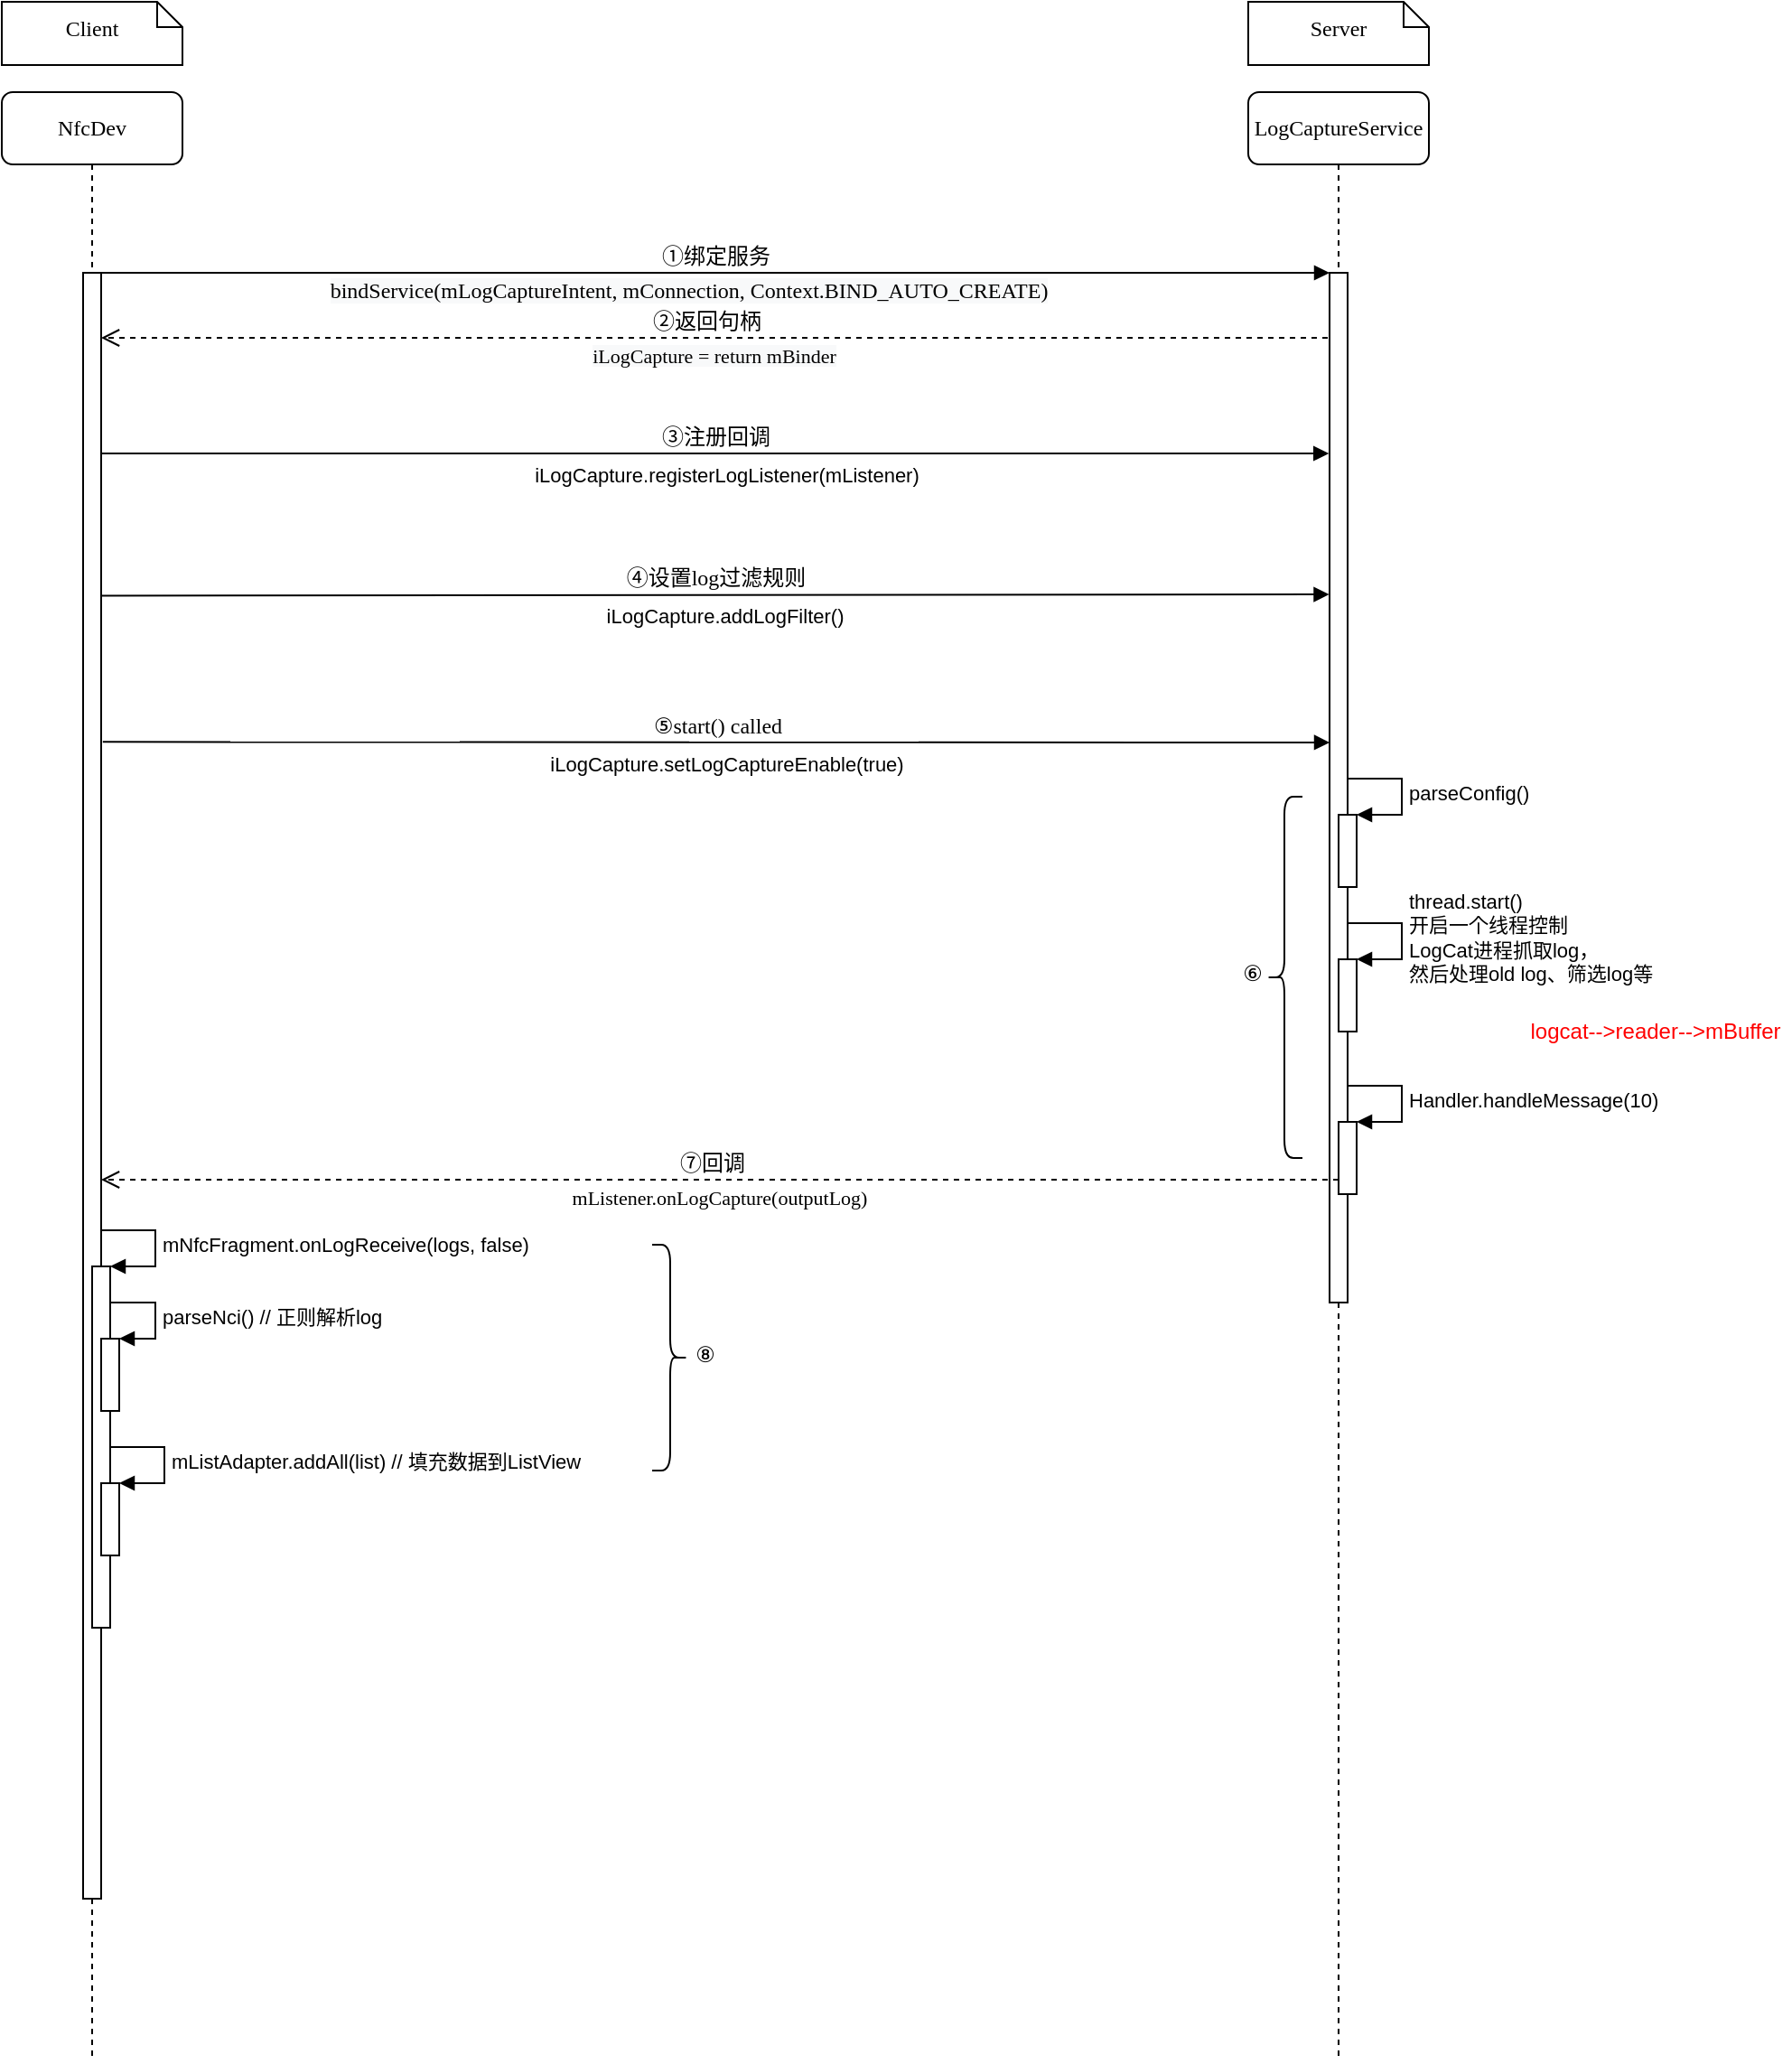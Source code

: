 <mxfile version="17.1.3" type="github">
  <diagram name="Page-1" id="13e1069c-82ec-6db2-03f1-153e76fe0fe0">
    <mxGraphModel dx="838" dy="428" grid="1" gridSize="10" guides="1" tooltips="1" connect="1" arrows="1" fold="1" page="1" pageScale="1" pageWidth="1100" pageHeight="850" background="#ffffff" math="0" shadow="0">
      <root>
        <mxCell id="0" />
        <mxCell id="1" parent="0" />
        <mxCell id="7baba1c4bc27f4b0-2" value="LogCaptureService" style="shape=umlLifeline;perimeter=lifelinePerimeter;whiteSpace=wrap;html=1;container=1;collapsible=0;recursiveResize=0;outlineConnect=0;rounded=1;shadow=0;comic=0;labelBackgroundColor=none;strokeWidth=1;fontFamily=Verdana;fontSize=12;align=center;" parent="1" vertex="1">
          <mxGeometry x="790" y="80" width="100" height="1090" as="geometry" />
        </mxCell>
        <mxCell id="7baba1c4bc27f4b0-10" value="" style="html=1;points=[];perimeter=orthogonalPerimeter;rounded=0;shadow=0;comic=0;labelBackgroundColor=none;strokeWidth=1;fontFamily=Verdana;fontSize=12;align=center;" parent="7baba1c4bc27f4b0-2" vertex="1">
          <mxGeometry x="45" y="100" width="10" height="570" as="geometry" />
        </mxCell>
        <mxCell id="2GdhyHXG3PzUkVWqFxI4-21" value="" style="html=1;points=[];perimeter=orthogonalPerimeter;" parent="7baba1c4bc27f4b0-2" vertex="1">
          <mxGeometry x="50" y="400" width="10" height="40" as="geometry" />
        </mxCell>
        <mxCell id="2GdhyHXG3PzUkVWqFxI4-22" value="parseConfig()" style="edgeStyle=orthogonalEdgeStyle;html=1;align=left;spacingLeft=2;endArrow=block;rounded=0;entryX=1;entryY=0;" parent="7baba1c4bc27f4b0-2" target="2GdhyHXG3PzUkVWqFxI4-21" edge="1">
          <mxGeometry relative="1" as="geometry">
            <mxPoint x="55" y="380" as="sourcePoint" />
            <Array as="points">
              <mxPoint x="85" y="380" />
            </Array>
          </mxGeometry>
        </mxCell>
        <mxCell id="2GdhyHXG3PzUkVWqFxI4-23" value="" style="html=1;points=[];perimeter=orthogonalPerimeter;" parent="7baba1c4bc27f4b0-2" vertex="1">
          <mxGeometry x="50" y="480" width="10" height="40" as="geometry" />
        </mxCell>
        <mxCell id="2GdhyHXG3PzUkVWqFxI4-24" value="thread.start()&lt;br&gt;开启一个线程控制&lt;br&gt;LogCat进程抓取log，&lt;br&gt;然后处理old log、筛选log等" style="edgeStyle=orthogonalEdgeStyle;html=1;align=left;spacingLeft=2;endArrow=block;rounded=0;entryX=1;entryY=0;" parent="7baba1c4bc27f4b0-2" target="2GdhyHXG3PzUkVWqFxI4-23" edge="1">
          <mxGeometry relative="1" as="geometry">
            <mxPoint x="55" y="460" as="sourcePoint" />
            <Array as="points">
              <mxPoint x="85" y="460" />
            </Array>
          </mxGeometry>
        </mxCell>
        <mxCell id="2GdhyHXG3PzUkVWqFxI4-25" value="" style="html=1;points=[];perimeter=orthogonalPerimeter;" parent="7baba1c4bc27f4b0-2" vertex="1">
          <mxGeometry x="50" y="570" width="10" height="40" as="geometry" />
        </mxCell>
        <mxCell id="2GdhyHXG3PzUkVWqFxI4-26" value="Handler.handleMessage(10)" style="edgeStyle=orthogonalEdgeStyle;html=1;align=left;spacingLeft=2;endArrow=block;rounded=0;entryX=1;entryY=0;" parent="7baba1c4bc27f4b0-2" target="2GdhyHXG3PzUkVWqFxI4-25" edge="1">
          <mxGeometry relative="1" as="geometry">
            <mxPoint x="55" y="550" as="sourcePoint" />
            <Array as="points">
              <mxPoint x="85" y="550" />
            </Array>
          </mxGeometry>
        </mxCell>
        <mxCell id="2GdhyHXG3PzUkVWqFxI4-28" value="" style="shape=curlyBracket;whiteSpace=wrap;html=1;rounded=1;" parent="7baba1c4bc27f4b0-2" vertex="1">
          <mxGeometry x="10" y="390" width="20" height="200" as="geometry" />
        </mxCell>
        <mxCell id="2GdhyHXG3PzUkVWqFxI4-27" value="⑥" style="text;html=1;resizable=0;autosize=1;align=center;verticalAlign=middle;points=[];fillColor=none;strokeColor=none;rounded=0;" parent="7baba1c4bc27f4b0-2" vertex="1">
          <mxGeometry x="-13" y="478" width="30" height="20" as="geometry" />
        </mxCell>
        <mxCell id="7baba1c4bc27f4b0-8" value="NfcDev" style="shape=umlLifeline;perimeter=lifelinePerimeter;whiteSpace=wrap;html=1;container=1;collapsible=0;recursiveResize=0;outlineConnect=0;rounded=1;shadow=0;comic=0;labelBackgroundColor=none;strokeWidth=1;fontFamily=Verdana;fontSize=12;align=center;" parent="1" vertex="1">
          <mxGeometry x="100" y="80" width="100" height="1090" as="geometry" />
        </mxCell>
        <mxCell id="7baba1c4bc27f4b0-9" value="" style="html=1;points=[];perimeter=orthogonalPerimeter;rounded=0;shadow=0;comic=0;labelBackgroundColor=none;strokeWidth=1;fontFamily=Verdana;fontSize=12;align=center;" parent="7baba1c4bc27f4b0-8" vertex="1">
          <mxGeometry x="45" y="100" width="10" height="900" as="geometry" />
        </mxCell>
        <mxCell id="2GdhyHXG3PzUkVWqFxI4-30" value="" style="html=1;points=[];perimeter=orthogonalPerimeter;fontColor=#FF0000;" parent="7baba1c4bc27f4b0-8" vertex="1">
          <mxGeometry x="50" y="650" width="10" height="200" as="geometry" />
        </mxCell>
        <mxCell id="2GdhyHXG3PzUkVWqFxI4-31" value="&lt;font color=&quot;#000000&quot;&gt;mNfcFragment.onLogReceive(logs, false)&lt;/font&gt;" style="edgeStyle=orthogonalEdgeStyle;html=1;align=left;spacingLeft=2;endArrow=block;rounded=0;entryX=1;entryY=0;fontColor=#FF0000;" parent="7baba1c4bc27f4b0-8" target="2GdhyHXG3PzUkVWqFxI4-30" edge="1">
          <mxGeometry relative="1" as="geometry">
            <mxPoint x="55" y="630" as="sourcePoint" />
            <Array as="points">
              <mxPoint x="85" y="630" />
            </Array>
          </mxGeometry>
        </mxCell>
        <mxCell id="2GdhyHXG3PzUkVWqFxI4-33" value="" style="html=1;points=[];perimeter=orthogonalPerimeter;fontColor=#000000;" parent="7baba1c4bc27f4b0-8" vertex="1">
          <mxGeometry x="55" y="690" width="10" height="40" as="geometry" />
        </mxCell>
        <mxCell id="2GdhyHXG3PzUkVWqFxI4-34" value="parseNci()&lt;span style=&quot;white-space: pre&quot;&gt; &lt;/span&gt;// 正则解析log" style="edgeStyle=orthogonalEdgeStyle;html=1;align=left;spacingLeft=2;endArrow=block;rounded=0;entryX=1;entryY=0;fontColor=#000000;" parent="7baba1c4bc27f4b0-8" source="2GdhyHXG3PzUkVWqFxI4-30" target="2GdhyHXG3PzUkVWqFxI4-33" edge="1">
          <mxGeometry relative="1" as="geometry">
            <mxPoint x="55" y="670" as="sourcePoint" />
            <Array as="points">
              <mxPoint x="85" y="670" />
              <mxPoint x="85" y="690" />
            </Array>
          </mxGeometry>
        </mxCell>
        <mxCell id="2GdhyHXG3PzUkVWqFxI4-35" value="" style="html=1;points=[];perimeter=orthogonalPerimeter;fontColor=#000000;" parent="7baba1c4bc27f4b0-8" vertex="1">
          <mxGeometry x="55" y="770" width="10" height="40" as="geometry" />
        </mxCell>
        <mxCell id="2GdhyHXG3PzUkVWqFxI4-36" value="mListAdapter.addAll(list)&lt;span style=&quot;white-space: pre&quot;&gt; &lt;/span&gt;// 填充数据到ListView" style="edgeStyle=orthogonalEdgeStyle;html=1;align=left;spacingLeft=2;endArrow=block;rounded=0;entryX=1;entryY=0;fontColor=#000000;" parent="7baba1c4bc27f4b0-8" target="2GdhyHXG3PzUkVWqFxI4-35" edge="1">
          <mxGeometry relative="1" as="geometry">
            <mxPoint x="60" y="750" as="sourcePoint" />
            <Array as="points">
              <mxPoint x="90" y="750" />
            </Array>
          </mxGeometry>
        </mxCell>
        <mxCell id="7baba1c4bc27f4b0-30" value="②返回句柄" style="html=1;verticalAlign=bottom;endArrow=open;dashed=1;endSize=8;labelBackgroundColor=none;fontFamily=Verdana;fontSize=12;edgeStyle=elbowEdgeStyle;elbow=vertical;" parent="1" target="7baba1c4bc27f4b0-9" edge="1">
          <mxGeometry x="0.013" relative="1" as="geometry">
            <mxPoint x="150" y="216" as="targetPoint" />
            <Array as="points">
              <mxPoint x="490" y="216" />
              <mxPoint x="570" y="586" />
            </Array>
            <mxPoint x="834" y="216" as="sourcePoint" />
            <mxPoint as="offset" />
          </mxGeometry>
        </mxCell>
        <mxCell id="2GdhyHXG3PzUkVWqFxI4-2" value="&lt;span style=&quot;background-color: rgb(248 , 249 , 250)&quot;&gt;&lt;font face=&quot;Verdana&quot;&gt;iLogCapture = return&amp;nbsp;mBinder&lt;/font&gt;&lt;/span&gt;" style="edgeLabel;html=1;align=center;verticalAlign=middle;resizable=0;points=[];" parent="7baba1c4bc27f4b0-30" vertex="1" connectable="0">
          <mxGeometry x="-0.024" y="2" relative="1" as="geometry">
            <mxPoint x="-9" y="8" as="offset" />
          </mxGeometry>
        </mxCell>
        <mxCell id="7baba1c4bc27f4b0-11" value="①绑定服务" style="html=1;verticalAlign=bottom;endArrow=block;entryX=0;entryY=0;labelBackgroundColor=none;fontFamily=Verdana;fontSize=12;edgeStyle=elbowEdgeStyle;elbow=vertical;" parent="1" source="7baba1c4bc27f4b0-9" target="7baba1c4bc27f4b0-10" edge="1">
          <mxGeometry relative="1" as="geometry">
            <mxPoint x="220" y="190" as="sourcePoint" />
          </mxGeometry>
        </mxCell>
        <mxCell id="2GdhyHXG3PzUkVWqFxI4-1" value="&lt;span style=&quot;font-family: &amp;#34;verdana&amp;#34; ; font-size: 12px ; background-color: rgb(248 , 249 , 250)&quot;&gt;bindService(mLogCaptureIntent, mConnection, Context.BIND_AUTO_CREATE)&lt;/span&gt;" style="edgeLabel;html=1;align=center;verticalAlign=middle;resizable=0;points=[];" parent="7baba1c4bc27f4b0-11" vertex="1" connectable="0">
          <mxGeometry x="0.053" relative="1" as="geometry">
            <mxPoint x="-33" y="10" as="offset" />
          </mxGeometry>
        </mxCell>
        <mxCell id="7baba1c4bc27f4b0-40" value="&lt;div&gt;&lt;span&gt;Client&lt;/span&gt;&lt;/div&gt;" style="shape=note;whiteSpace=wrap;html=1;size=14;verticalAlign=middle;align=center;spacingTop=-6;rounded=0;shadow=0;comic=0;labelBackgroundColor=none;strokeWidth=1;fontFamily=Verdana;fontSize=12" parent="1" vertex="1">
          <mxGeometry x="100" y="30" width="100" height="35" as="geometry" />
        </mxCell>
        <mxCell id="7baba1c4bc27f4b0-41" value="Server" style="shape=note;whiteSpace=wrap;html=1;size=14;verticalAlign=middle;align=center;spacingTop=-6;rounded=0;shadow=0;comic=0;labelBackgroundColor=none;strokeWidth=1;fontFamily=Verdana;fontSize=12" parent="1" vertex="1">
          <mxGeometry x="790" y="30" width="100" height="35" as="geometry" />
        </mxCell>
        <mxCell id="2GdhyHXG3PzUkVWqFxI4-5" value="③注册回调" style="html=1;verticalAlign=bottom;endArrow=block;entryX=-0.038;entryY=0.381;labelBackgroundColor=none;fontFamily=Verdana;fontSize=12;edgeStyle=elbowEdgeStyle;elbow=vertical;entryDx=0;entryDy=0;entryPerimeter=0;" parent="1" edge="1">
          <mxGeometry relative="1" as="geometry">
            <mxPoint x="155" y="280" as="sourcePoint" />
            <mxPoint x="834.62" y="280.45" as="targetPoint" />
          </mxGeometry>
        </mxCell>
        <mxCell id="2GdhyHXG3PzUkVWqFxI4-10" value="iLogCapture.registerLogListener(mListener)" style="edgeLabel;html=1;align=center;verticalAlign=middle;resizable=0;points=[];" parent="2GdhyHXG3PzUkVWqFxI4-5" vertex="1" connectable="0">
          <mxGeometry x="0.031" y="-1" relative="1" as="geometry">
            <mxPoint x="-5" y="11" as="offset" />
          </mxGeometry>
        </mxCell>
        <mxCell id="2GdhyHXG3PzUkVWqFxI4-15" value="⑦回调&lt;span style=&quot;color: rgba(0 , 0 , 0 , 0) ; font-family: monospace ; font-size: 0px&quot;&gt;%3CmxGraphModel%3E%3Croot%3E%3CmxCell%20id%3D%220%22%2F%3E%3CmxCell%20id%3D%221%22%20parent%3D%220%22%2F%3E%3CmxCell%20id%3D%222%22%20value%3D%22%E2%91%A1%E8%BF%94%E5%9B%9E%E5%8F%A5%E6%9F%84%22%20style%3D%22html%3D1%3BverticalAlign%3Dbottom%3BendArrow%3Dopen%3Bdashed%3D1%3BendSize%3D8%3BlabelBackgroundColor%3Dnone%3BfontFamily%3DVerdana%3BfontSize%3D12%3BedgeStyle%3DelbowEdgeStyle%3Belbow%3Dvertical%3B%22%20edge%3D%221%22%20parent%3D%221%22%3E%3CmxGeometry%20x%3D%220.013%22%20relative%3D%221%22%20as%3D%22geometry%22%3E%3CmxPoint%20x%3D%22190%22%20y%3D%22500.0%22%20as%3D%22targetPoint%22%2F%3E%3CArray%20as%3D%22points%22%3E%3CmxPoint%20x%3D%22525%22%20y%3D%22500%22%2F%3E%3CmxPoint%20x%3D%22605%22%20y%3D%22870%22%2F%3E%3C%2FArray%3E%3CmxPoint%20x%3D%22869%22%20y%3D%22500.0%22%20as%3D%22sourcePoint%22%2F%3E%3CmxPoint%20as%3D%22offset%22%2F%3E%3C%2FmxGeometry%3E%3C%2FmxCell%3E%3CmxCell%20id%3D%223%22%20value%3D%22%26lt%3Bspan%20style%3D%26quot%3Bbackground-color%3A%20rgb(248%20%2C%20249%20%2C%20250)%26quot%3B%26gt%3B%26lt%3Bfont%20face%3D%26quot%3BVerdana%26quot%3B%26gt%3BiLogCapture%20%3D%20return%26amp%3Bnbsp%3BmBinder%26lt%3B%2Ffont%26gt%3B%26lt%3B%2Fspan%26gt%3B%22%20style%3D%22edgeLabel%3Bhtml%3D1%3Balign%3Dcenter%3BverticalAlign%3Dmiddle%3Bresizable%3D0%3Bpoints%3D%5B%5D%3B%22%20vertex%3D%221%22%20connectable%3D%220%22%20parent%3D%222%22%3E%3CmxGeometry%20x%3D%22-0.024%22%20y%3D%222%22%20relative%3D%221%22%20as%3D%22geometry%22%3E%3CmxPoint%20x%3D%22-9%22%20y%3D%228%22%20as%3D%22offset%22%2F%3E%3C%2FmxGeometry%3E%3C%2FmxCell%3E%3C%2Froot%3E%3C%2FmxGraphModel%3E&lt;/span&gt;&lt;font color=&quot;rgba(0, 0, 0, 0)&quot; face=&quot;monospace&quot;&gt;&lt;span style=&quot;font-size: 0px&quot;&gt;onLogCap&lt;/span&gt;&lt;/font&gt;" style="html=1;verticalAlign=bottom;endArrow=open;dashed=1;endSize=8;labelBackgroundColor=none;fontFamily=Verdana;fontSize=12;edgeStyle=elbowEdgeStyle;elbow=vertical;" parent="1" source="2GdhyHXG3PzUkVWqFxI4-25" edge="1">
          <mxGeometry x="0.013" relative="1" as="geometry">
            <mxPoint x="155" y="682" as="targetPoint" />
            <Array as="points">
              <mxPoint x="485" y="682" />
              <mxPoint x="565" y="1052" />
            </Array>
            <mxPoint x="836.43" y="683.53" as="sourcePoint" />
            <mxPoint as="offset" />
          </mxGeometry>
        </mxCell>
        <mxCell id="2GdhyHXG3PzUkVWqFxI4-16" value="&lt;font face=&quot;Verdana&quot;&gt;&lt;span style=&quot;font-size: 11px&quot;&gt;mListener.onLogCapture(outputLog)&lt;/span&gt;&lt;/font&gt;" style="edgeLabel;html=1;align=center;verticalAlign=middle;resizable=0;points=[];" parent="2GdhyHXG3PzUkVWqFxI4-15" vertex="1" connectable="0">
          <mxGeometry x="-0.024" y="2" relative="1" as="geometry">
            <mxPoint x="-9" y="8" as="offset" />
          </mxGeometry>
        </mxCell>
        <mxCell id="2GdhyHXG3PzUkVWqFxI4-17" value="④设置log过滤规则" style="html=1;verticalAlign=bottom;endArrow=block;entryX=-0.025;entryY=0.378;labelBackgroundColor=none;fontFamily=Verdana;fontSize=12;edgeStyle=elbowEdgeStyle;elbow=vertical;entryDx=0;entryDy=0;entryPerimeter=0;exitX=0.975;exitY=0.388;exitDx=0;exitDy=0;exitPerimeter=0;" parent="1" edge="1">
          <mxGeometry relative="1" as="geometry">
            <mxPoint x="154.75" y="358.72" as="sourcePoint" />
            <mxPoint x="834.75" y="358.1" as="targetPoint" />
            <Array as="points">
              <mxPoint x="840" y="358" />
            </Array>
          </mxGeometry>
        </mxCell>
        <mxCell id="2GdhyHXG3PzUkVWqFxI4-18" value="iLogCapture.addLogFilter()" style="edgeLabel;html=1;align=center;verticalAlign=middle;resizable=0;points=[];" parent="2GdhyHXG3PzUkVWqFxI4-17" vertex="1" connectable="0">
          <mxGeometry x="0.031" y="-1" relative="1" as="geometry">
            <mxPoint x="-5" y="11" as="offset" />
          </mxGeometry>
        </mxCell>
        <mxCell id="2GdhyHXG3PzUkVWqFxI4-19" value="⑤start() called" style="html=1;verticalAlign=bottom;endArrow=block;labelBackgroundColor=none;fontFamily=Verdana;fontSize=12;edgeStyle=elbowEdgeStyle;elbow=vertical;exitX=1.091;exitY=0.588;exitDx=0;exitDy=0;exitPerimeter=0;" parent="1" edge="1">
          <mxGeometry relative="1" as="geometry">
            <mxPoint x="155.91" y="439.68" as="sourcePoint" />
            <mxPoint x="835" y="439.833" as="targetPoint" />
          </mxGeometry>
        </mxCell>
        <mxCell id="2GdhyHXG3PzUkVWqFxI4-20" value="iLogCapture.setLogCaptureEnable(true)" style="edgeLabel;html=1;align=center;verticalAlign=middle;resizable=0;points=[];" parent="2GdhyHXG3PzUkVWqFxI4-19" vertex="1" connectable="0">
          <mxGeometry x="0.031" y="-1" relative="1" as="geometry">
            <mxPoint x="-5" y="11" as="offset" />
          </mxGeometry>
        </mxCell>
        <mxCell id="2GdhyHXG3PzUkVWqFxI4-29" value="&lt;font color=&quot;#ff0000&quot;&gt;logcat--&amp;gt;reader--&amp;gt;mBuffer&lt;/font&gt;" style="text;html=1;resizable=0;autosize=1;align=center;verticalAlign=middle;points=[];fillColor=none;strokeColor=none;rounded=0;" parent="1" vertex="1">
          <mxGeometry x="940" y="590" width="150" height="20" as="geometry" />
        </mxCell>
        <mxCell id="2GdhyHXG3PzUkVWqFxI4-37" value="" style="shape=curlyBracket;whiteSpace=wrap;html=1;rounded=1;flipH=1;fontColor=#000000;" parent="1" vertex="1">
          <mxGeometry x="460" y="718" width="20" height="125" as="geometry" />
        </mxCell>
        <mxCell id="2GdhyHXG3PzUkVWqFxI4-38" value="⑧" style="text;html=1;resizable=0;autosize=1;align=center;verticalAlign=middle;points=[];fillColor=none;strokeColor=none;rounded=0;" parent="1" vertex="1">
          <mxGeometry x="474" y="768.5" width="30" height="20" as="geometry" />
        </mxCell>
      </root>
    </mxGraphModel>
  </diagram>
</mxfile>
